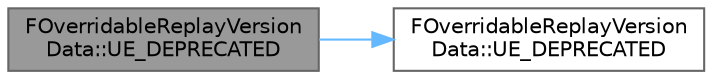 digraph "FOverridableReplayVersionData::UE_DEPRECATED"
{
 // INTERACTIVE_SVG=YES
 // LATEX_PDF_SIZE
  bgcolor="transparent";
  edge [fontname=Helvetica,fontsize=10,labelfontname=Helvetica,labelfontsize=10];
  node [fontname=Helvetica,fontsize=10,shape=box,height=0.2,width=0.4];
  rankdir="LR";
  Node1 [id="Node000001",label="FOverridableReplayVersion\lData::UE_DEPRECATED",height=0.2,width=0.4,color="gray40", fillcolor="grey60", style="filled", fontcolor="black",tooltip=" "];
  Node1 -> Node2 [id="edge1_Node000001_Node000002",color="steelblue1",style="solid",tooltip=" "];
  Node2 [id="Node000002",label="FOverridableReplayVersion\lData::UE_DEPRECATED",height=0.2,width=0.4,color="grey40", fillcolor="white", style="filled",URL="$dc/df0/structFOverridableReplayVersionData.html#a854ce268c41badcd2a86371cad0d0832",tooltip=" "];
}
